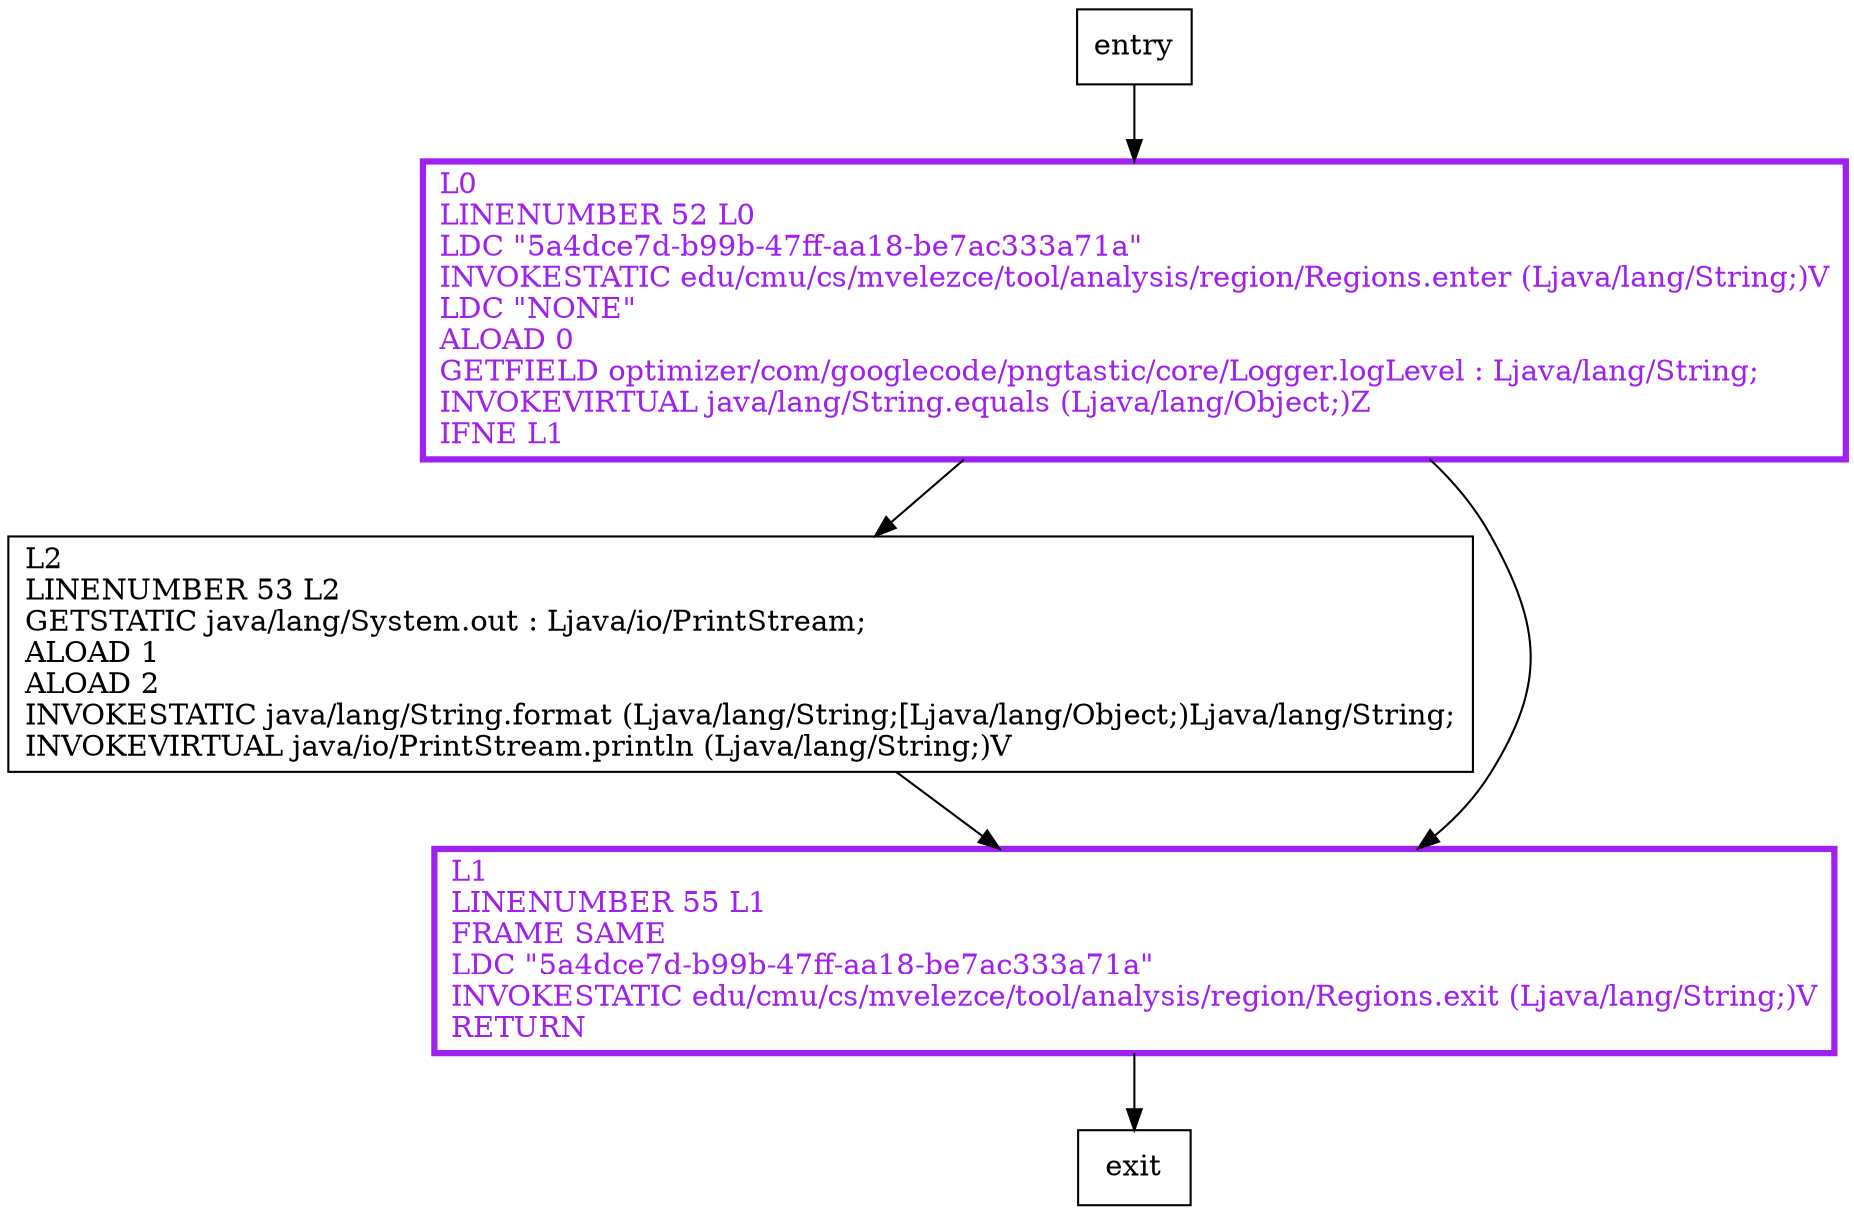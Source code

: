 digraph error {
node [shape=record];
1240758872 [label="L2\lLINENUMBER 53 L2\lGETSTATIC java/lang/System.out : Ljava/io/PrintStream;\lALOAD 1\lALOAD 2\lINVOKESTATIC java/lang/String.format (Ljava/lang/String;[Ljava/lang/Object;)Ljava/lang/String;\lINVOKEVIRTUAL java/io/PrintStream.println (Ljava/lang/String;)V\l"];
808245023 [label="L0\lLINENUMBER 52 L0\lLDC \"5a4dce7d-b99b-47ff-aa18-be7ac333a71a\"\lINVOKESTATIC edu/cmu/cs/mvelezce/tool/analysis/region/Regions.enter (Ljava/lang/String;)V\lLDC \"NONE\"\lALOAD 0\lGETFIELD optimizer/com/googlecode/pngtastic/core/Logger.logLevel : Ljava/lang/String;\lINVOKEVIRTUAL java/lang/String.equals (Ljava/lang/Object;)Z\lIFNE L1\l"];
1131961528 [label="L1\lLINENUMBER 55 L1\lFRAME SAME\lLDC \"5a4dce7d-b99b-47ff-aa18-be7ac333a71a\"\lINVOKESTATIC edu/cmu/cs/mvelezce/tool/analysis/region/Regions.exit (Ljava/lang/String;)V\lRETURN\l"];
entry;
exit;
entry -> 808245023;
1240758872 -> 1131961528;
808245023 -> 1240758872;
808245023 -> 1131961528;
1131961528 -> exit;
808245023[fontcolor="purple", penwidth=3, color="purple"];
1131961528[fontcolor="purple", penwidth=3, color="purple"];
}
